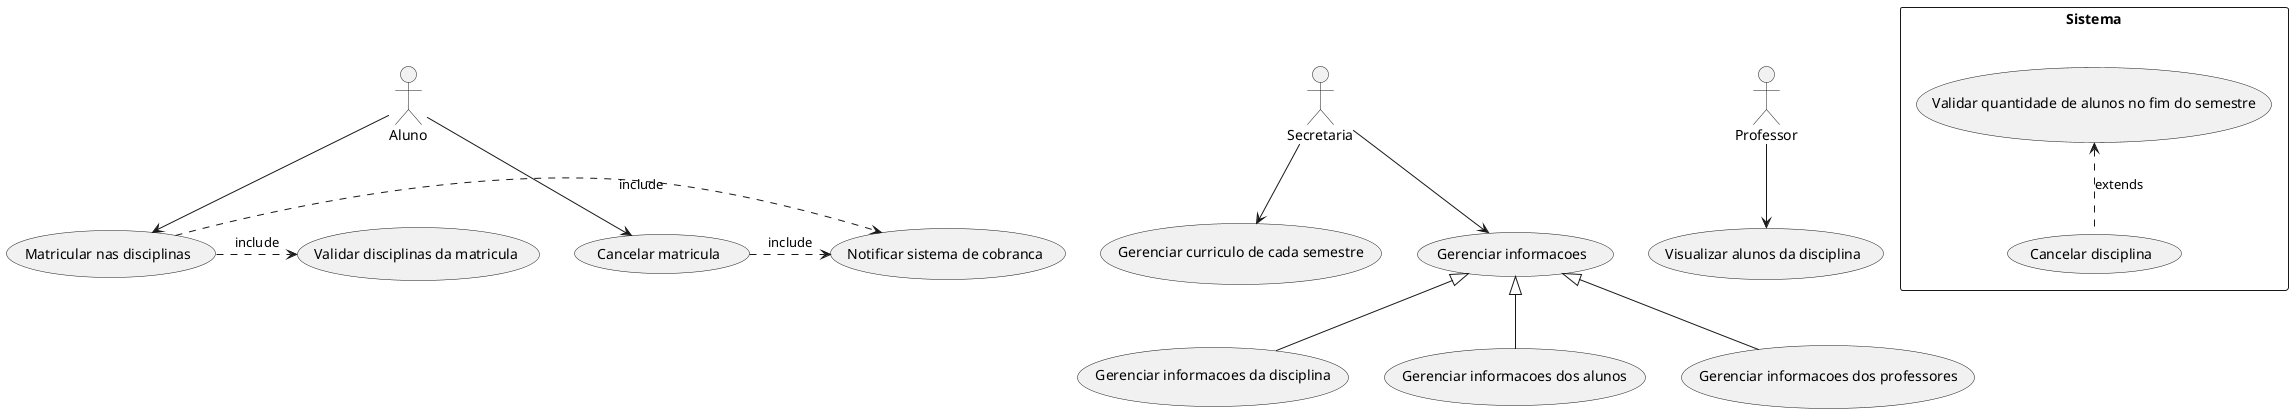 @startuml
"Secretaria" as secetaria
"Aluno" as aluno
"Professor" as professor

secetaria --> (Gerenciar curriculo)
secetaria --> (Gerenciar informacoes)

(Gerenciar informacoes) <|-- (Gerenciar informacoes da disciplina)
(Gerenciar informacoes) <|-- (Gerenciar informacoes dos alunos)
(Gerenciar informacoes) <|-- (Gerenciar informacoes dos professores)

"Gerenciar curriculo de cada semestre" as (Gerenciar curriculo)
"Gerenciar informacoes" as (Gerenciar informacoes)
"Gerenciar informacoes da disciplina" as (Gerenciar informacoes da disciplina)
"Gerenciar informacoes dos professores" as (Gerenciar informacoes dos professores)
"Gerenciar informacoes dos alunos" as (Gerenciar informacoes dos alunos)

aluno --> (Matricular)
aluno --> (Cancelar matricula)
(Matricular) .> (Notificar cobranca) : include
(Matricular) .> (Validar disciplinas da matricula) : include
(Cancelar matricula) .> (Notificar cobranca) : include
"Matricular nas disciplinas" as (Matricular)
"Cancelar matricula" as (Cancelar matricula)
"Notificar sistema de cobranca" as (Notificar cobranca)
"Validar disciplinas da matricula" as (Validar disciplinas da matricula)

professor --> (Visualizar alunos da disciplina)
"Visualizar alunos da disciplina" as (Visualizar alunos da disciplina)


rectangle "Sistema" {
  "Validar quantidade de alunos no fim do semestre" as (Validar quantidade de alunos)
  "Cancelar disciplina" as (Cancelar disciplina)
   (Validar quantidade de alunos) <.. (Cancelar disciplina) : extends
}
@enduml

